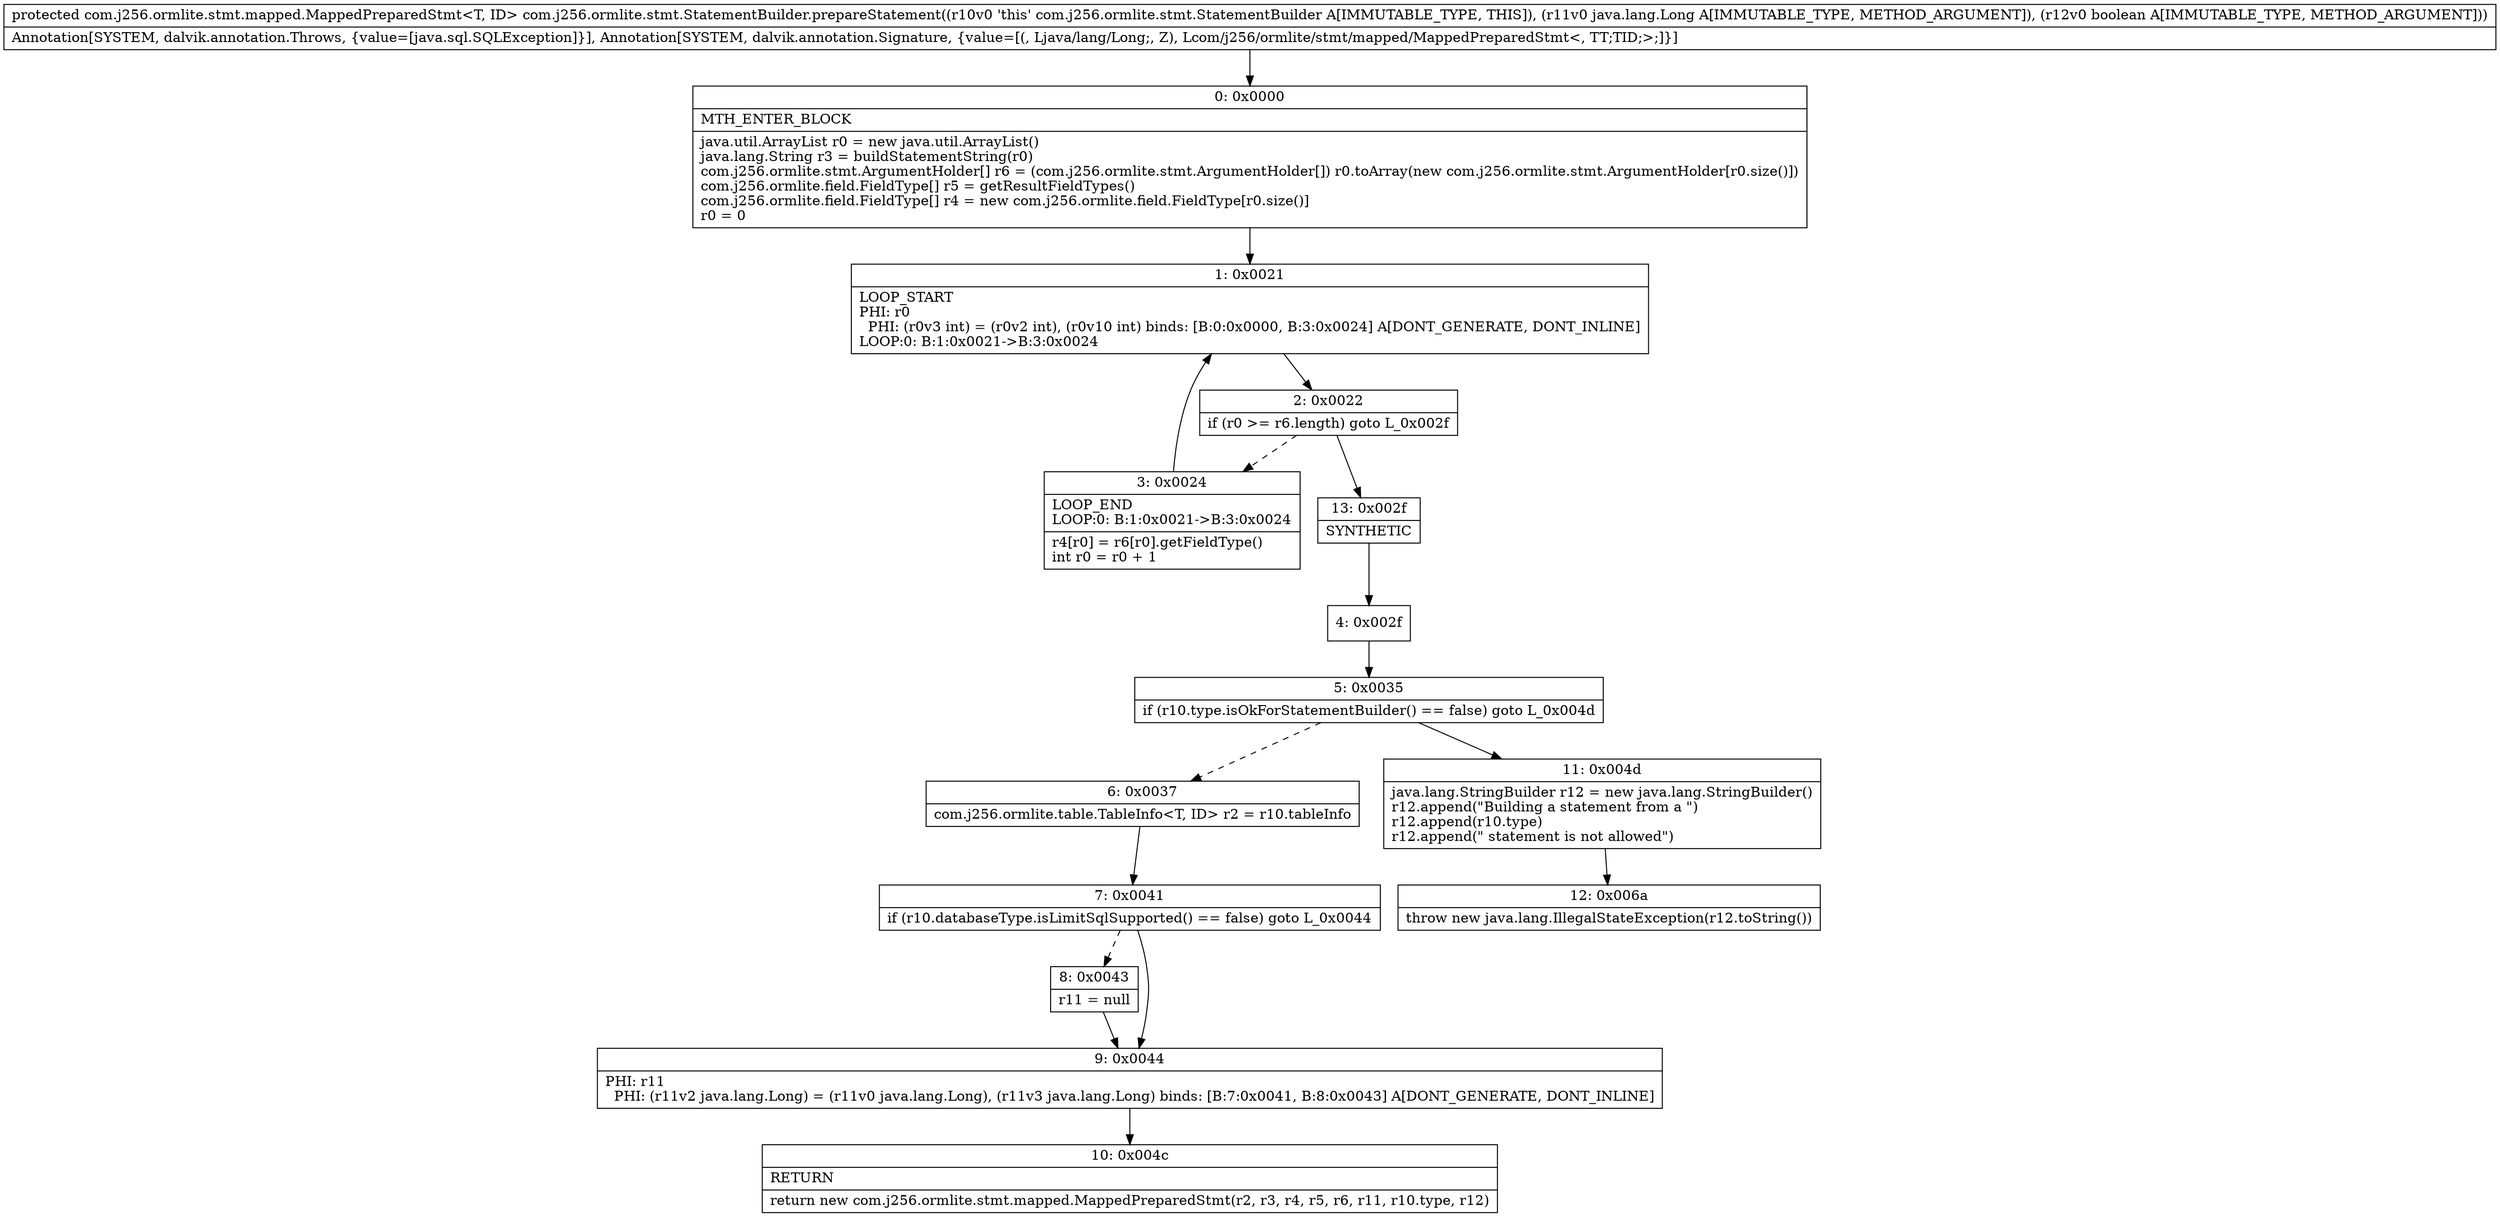 digraph "CFG forcom.j256.ormlite.stmt.StatementBuilder.prepareStatement(Ljava\/lang\/Long;Z)Lcom\/j256\/ormlite\/stmt\/mapped\/MappedPreparedStmt;" {
Node_0 [shape=record,label="{0\:\ 0x0000|MTH_ENTER_BLOCK\l|java.util.ArrayList r0 = new java.util.ArrayList()\ljava.lang.String r3 = buildStatementString(r0)\lcom.j256.ormlite.stmt.ArgumentHolder[] r6 = (com.j256.ormlite.stmt.ArgumentHolder[]) r0.toArray(new com.j256.ormlite.stmt.ArgumentHolder[r0.size()])\lcom.j256.ormlite.field.FieldType[] r5 = getResultFieldTypes()\lcom.j256.ormlite.field.FieldType[] r4 = new com.j256.ormlite.field.FieldType[r0.size()]\lr0 = 0\l}"];
Node_1 [shape=record,label="{1\:\ 0x0021|LOOP_START\lPHI: r0 \l  PHI: (r0v3 int) = (r0v2 int), (r0v10 int) binds: [B:0:0x0000, B:3:0x0024] A[DONT_GENERATE, DONT_INLINE]\lLOOP:0: B:1:0x0021\-\>B:3:0x0024\l}"];
Node_2 [shape=record,label="{2\:\ 0x0022|if (r0 \>= r6.length) goto L_0x002f\l}"];
Node_3 [shape=record,label="{3\:\ 0x0024|LOOP_END\lLOOP:0: B:1:0x0021\-\>B:3:0x0024\l|r4[r0] = r6[r0].getFieldType()\lint r0 = r0 + 1\l}"];
Node_4 [shape=record,label="{4\:\ 0x002f}"];
Node_5 [shape=record,label="{5\:\ 0x0035|if (r10.type.isOkForStatementBuilder() == false) goto L_0x004d\l}"];
Node_6 [shape=record,label="{6\:\ 0x0037|com.j256.ormlite.table.TableInfo\<T, ID\> r2 = r10.tableInfo\l}"];
Node_7 [shape=record,label="{7\:\ 0x0041|if (r10.databaseType.isLimitSqlSupported() == false) goto L_0x0044\l}"];
Node_8 [shape=record,label="{8\:\ 0x0043|r11 = null\l}"];
Node_9 [shape=record,label="{9\:\ 0x0044|PHI: r11 \l  PHI: (r11v2 java.lang.Long) = (r11v0 java.lang.Long), (r11v3 java.lang.Long) binds: [B:7:0x0041, B:8:0x0043] A[DONT_GENERATE, DONT_INLINE]\l}"];
Node_10 [shape=record,label="{10\:\ 0x004c|RETURN\l|return new com.j256.ormlite.stmt.mapped.MappedPreparedStmt(r2, r3, r4, r5, r6, r11, r10.type, r12)\l}"];
Node_11 [shape=record,label="{11\:\ 0x004d|java.lang.StringBuilder r12 = new java.lang.StringBuilder()\lr12.append(\"Building a statement from a \")\lr12.append(r10.type)\lr12.append(\" statement is not allowed\")\l}"];
Node_12 [shape=record,label="{12\:\ 0x006a|throw new java.lang.IllegalStateException(r12.toString())\l}"];
Node_13 [shape=record,label="{13\:\ 0x002f|SYNTHETIC\l}"];
MethodNode[shape=record,label="{protected com.j256.ormlite.stmt.mapped.MappedPreparedStmt\<T, ID\> com.j256.ormlite.stmt.StatementBuilder.prepareStatement((r10v0 'this' com.j256.ormlite.stmt.StatementBuilder A[IMMUTABLE_TYPE, THIS]), (r11v0 java.lang.Long A[IMMUTABLE_TYPE, METHOD_ARGUMENT]), (r12v0 boolean A[IMMUTABLE_TYPE, METHOD_ARGUMENT]))  | Annotation[SYSTEM, dalvik.annotation.Throws, \{value=[java.sql.SQLException]\}], Annotation[SYSTEM, dalvik.annotation.Signature, \{value=[(, Ljava\/lang\/Long;, Z), Lcom\/j256\/ormlite\/stmt\/mapped\/MappedPreparedStmt\<, TT;TID;\>;]\}]\l}"];
MethodNode -> Node_0;
Node_0 -> Node_1;
Node_1 -> Node_2;
Node_2 -> Node_3[style=dashed];
Node_2 -> Node_13;
Node_3 -> Node_1;
Node_4 -> Node_5;
Node_5 -> Node_6[style=dashed];
Node_5 -> Node_11;
Node_6 -> Node_7;
Node_7 -> Node_8[style=dashed];
Node_7 -> Node_9;
Node_8 -> Node_9;
Node_9 -> Node_10;
Node_11 -> Node_12;
Node_13 -> Node_4;
}

